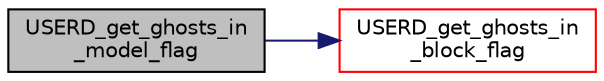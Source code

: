 digraph "USERD_get_ghosts_in_model_flag"
{
  bgcolor="transparent";
  edge [fontname="Helvetica",fontsize="10",labelfontname="Helvetica",labelfontsize="10"];
  node [fontname="Helvetica",fontsize="10",shape=record];
  rankdir="LR";
  Node1 [label="USERD_get_ghosts_in\l_model_flag",height=0.2,width=0.4,color="black", fillcolor="grey75", style="filled", fontcolor="black"];
  Node1 -> Node2 [color="midnightblue",fontsize="10",style="solid",fontname="Helvetica"];
  Node2 [label="USERD_get_ghosts_in\l_block_flag",height=0.2,width=0.4,color="red",URL="$a04471.html#a7460223e0b1db2ad54537d22100b95f7"];
}
